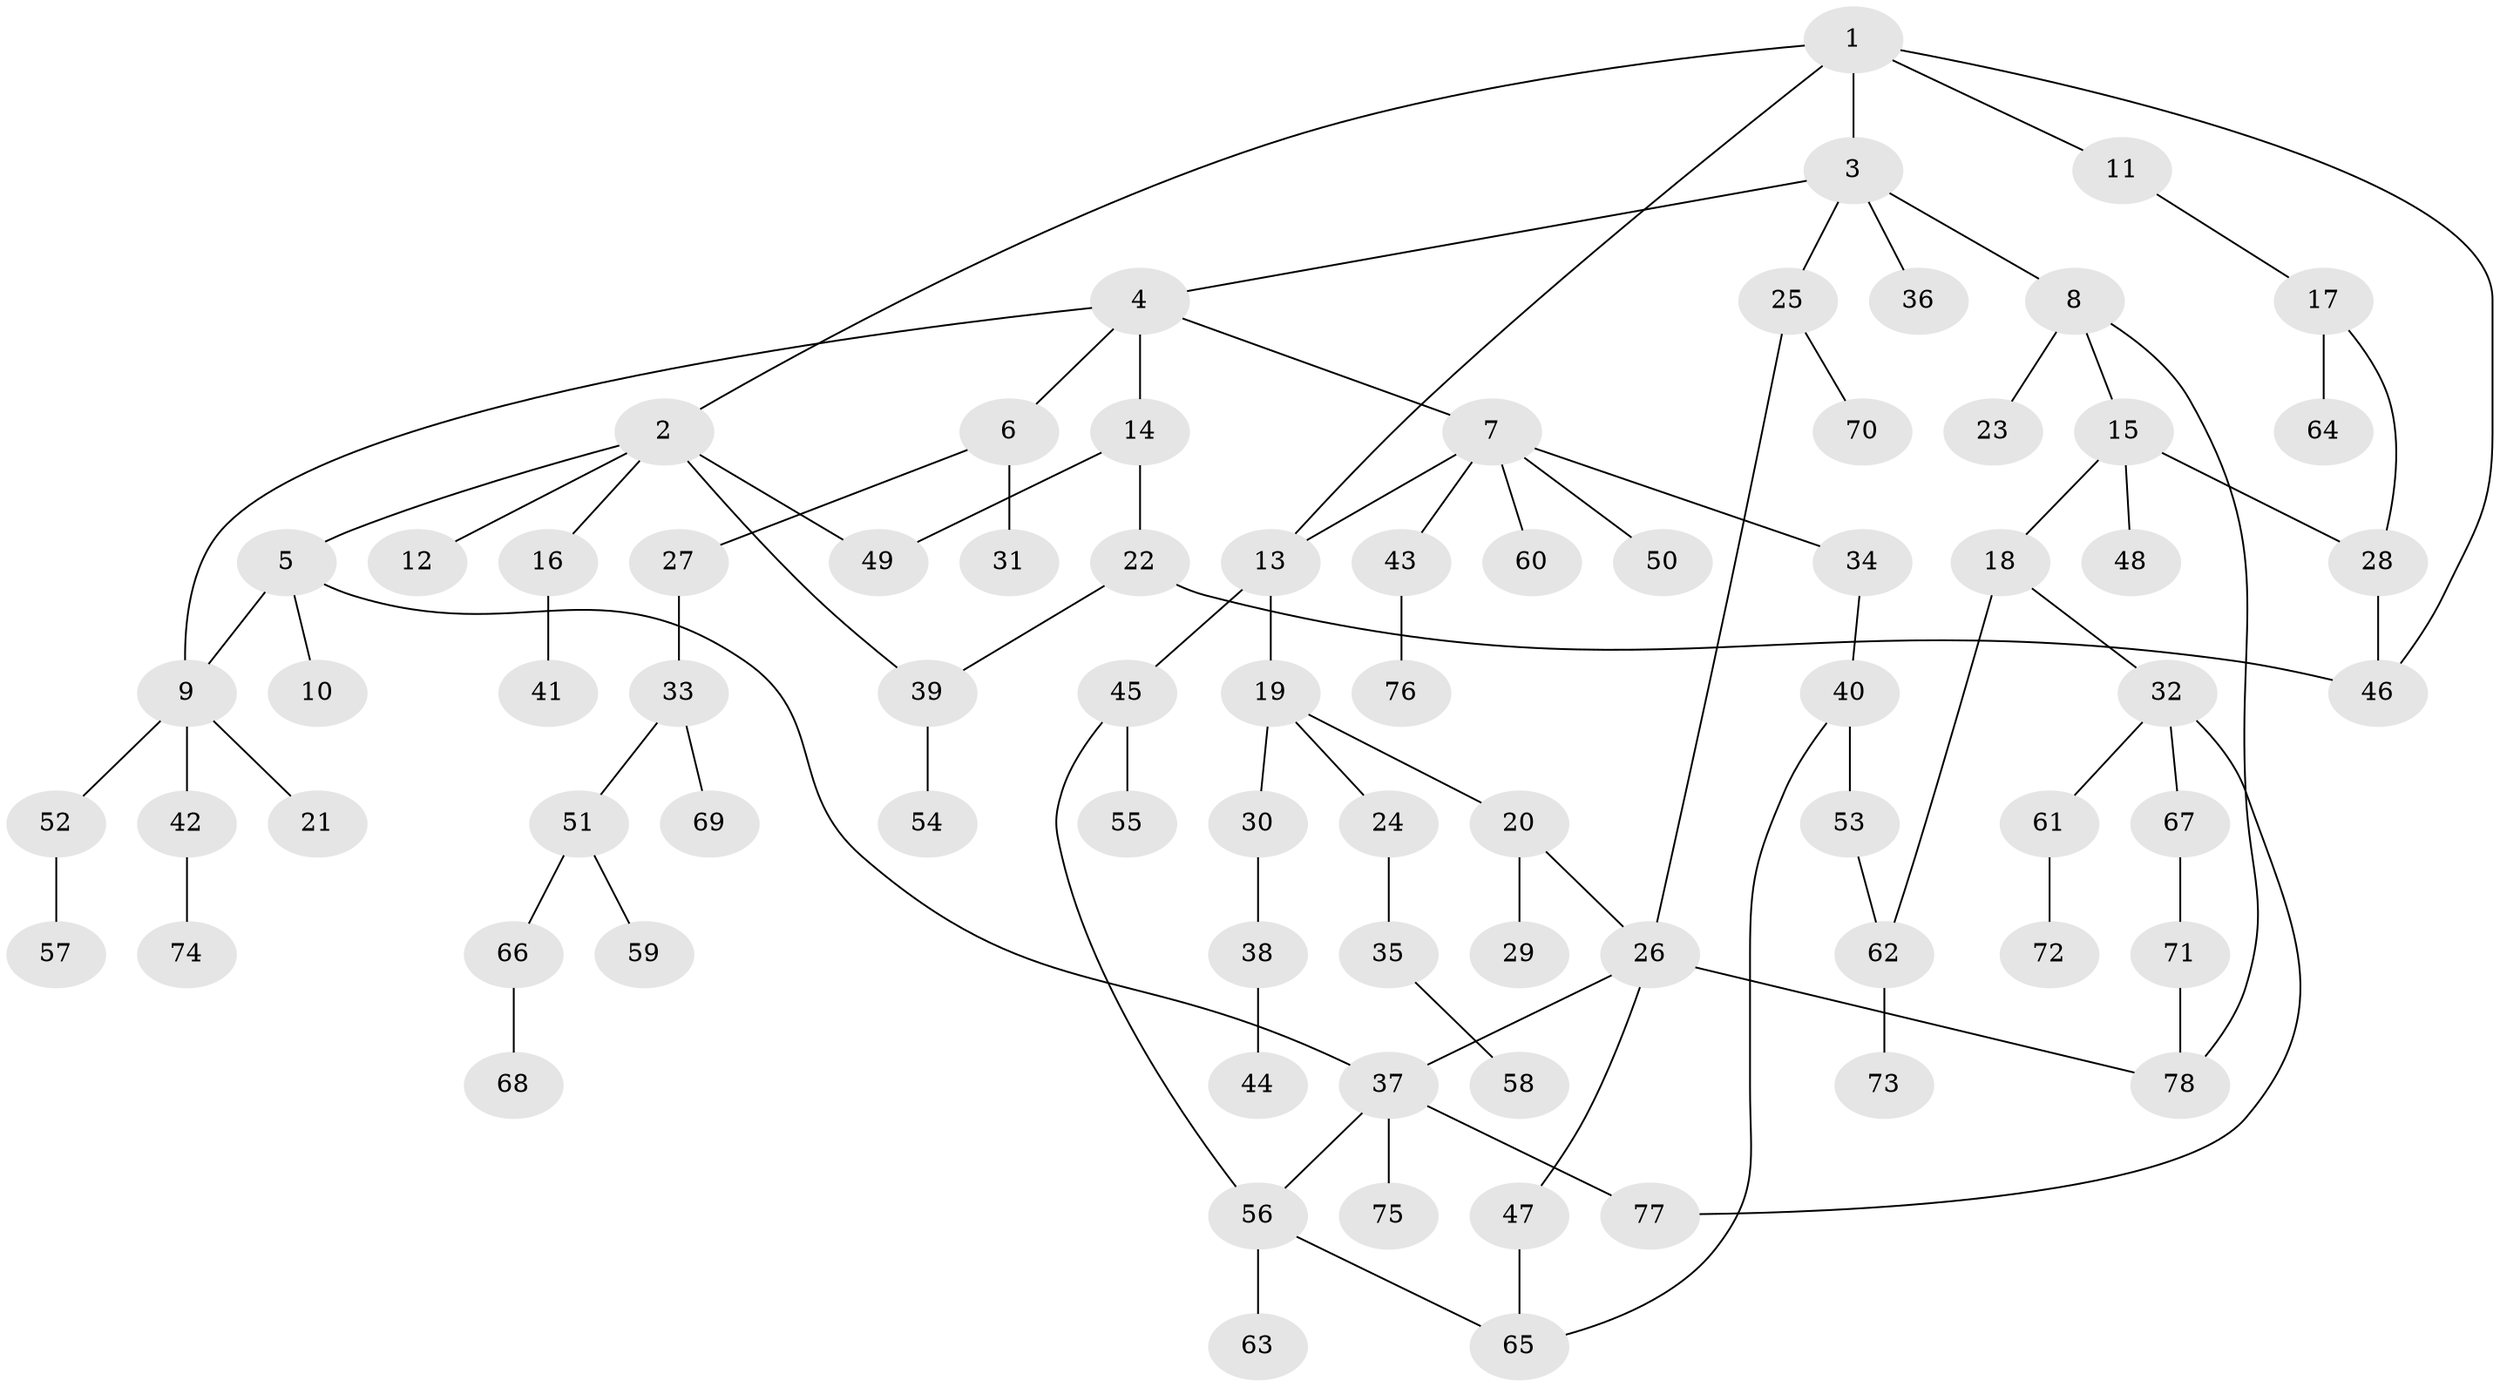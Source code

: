 // Generated by graph-tools (version 1.1) at 2025/10/02/27/25 16:10:53]
// undirected, 78 vertices, 93 edges
graph export_dot {
graph [start="1"]
  node [color=gray90,style=filled];
  1;
  2;
  3;
  4;
  5;
  6;
  7;
  8;
  9;
  10;
  11;
  12;
  13;
  14;
  15;
  16;
  17;
  18;
  19;
  20;
  21;
  22;
  23;
  24;
  25;
  26;
  27;
  28;
  29;
  30;
  31;
  32;
  33;
  34;
  35;
  36;
  37;
  38;
  39;
  40;
  41;
  42;
  43;
  44;
  45;
  46;
  47;
  48;
  49;
  50;
  51;
  52;
  53;
  54;
  55;
  56;
  57;
  58;
  59;
  60;
  61;
  62;
  63;
  64;
  65;
  66;
  67;
  68;
  69;
  70;
  71;
  72;
  73;
  74;
  75;
  76;
  77;
  78;
  1 -- 2;
  1 -- 3;
  1 -- 11;
  1 -- 13;
  1 -- 46;
  2 -- 5;
  2 -- 12;
  2 -- 16;
  2 -- 39;
  2 -- 49;
  3 -- 4;
  3 -- 8;
  3 -- 25;
  3 -- 36;
  4 -- 6;
  4 -- 7;
  4 -- 14;
  4 -- 9;
  5 -- 9;
  5 -- 10;
  5 -- 37;
  6 -- 27;
  6 -- 31;
  7 -- 34;
  7 -- 43;
  7 -- 50;
  7 -- 60;
  7 -- 13;
  8 -- 15;
  8 -- 23;
  8 -- 78;
  9 -- 21;
  9 -- 42;
  9 -- 52;
  11 -- 17;
  13 -- 19;
  13 -- 45;
  14 -- 22;
  14 -- 49;
  15 -- 18;
  15 -- 48;
  15 -- 28;
  16 -- 41;
  17 -- 28;
  17 -- 64;
  18 -- 32;
  18 -- 62;
  19 -- 20;
  19 -- 24;
  19 -- 30;
  20 -- 26;
  20 -- 29;
  22 -- 39;
  22 -- 46;
  24 -- 35;
  25 -- 70;
  25 -- 26;
  26 -- 37;
  26 -- 47;
  26 -- 78;
  27 -- 33;
  28 -- 46;
  30 -- 38;
  32 -- 61;
  32 -- 67;
  32 -- 77;
  33 -- 51;
  33 -- 69;
  34 -- 40;
  35 -- 58;
  37 -- 56;
  37 -- 75;
  37 -- 77;
  38 -- 44;
  39 -- 54;
  40 -- 53;
  40 -- 65;
  42 -- 74;
  43 -- 76;
  45 -- 55;
  45 -- 56;
  47 -- 65;
  51 -- 59;
  51 -- 66;
  52 -- 57;
  53 -- 62;
  56 -- 63;
  56 -- 65;
  61 -- 72;
  62 -- 73;
  66 -- 68;
  67 -- 71;
  71 -- 78;
}
